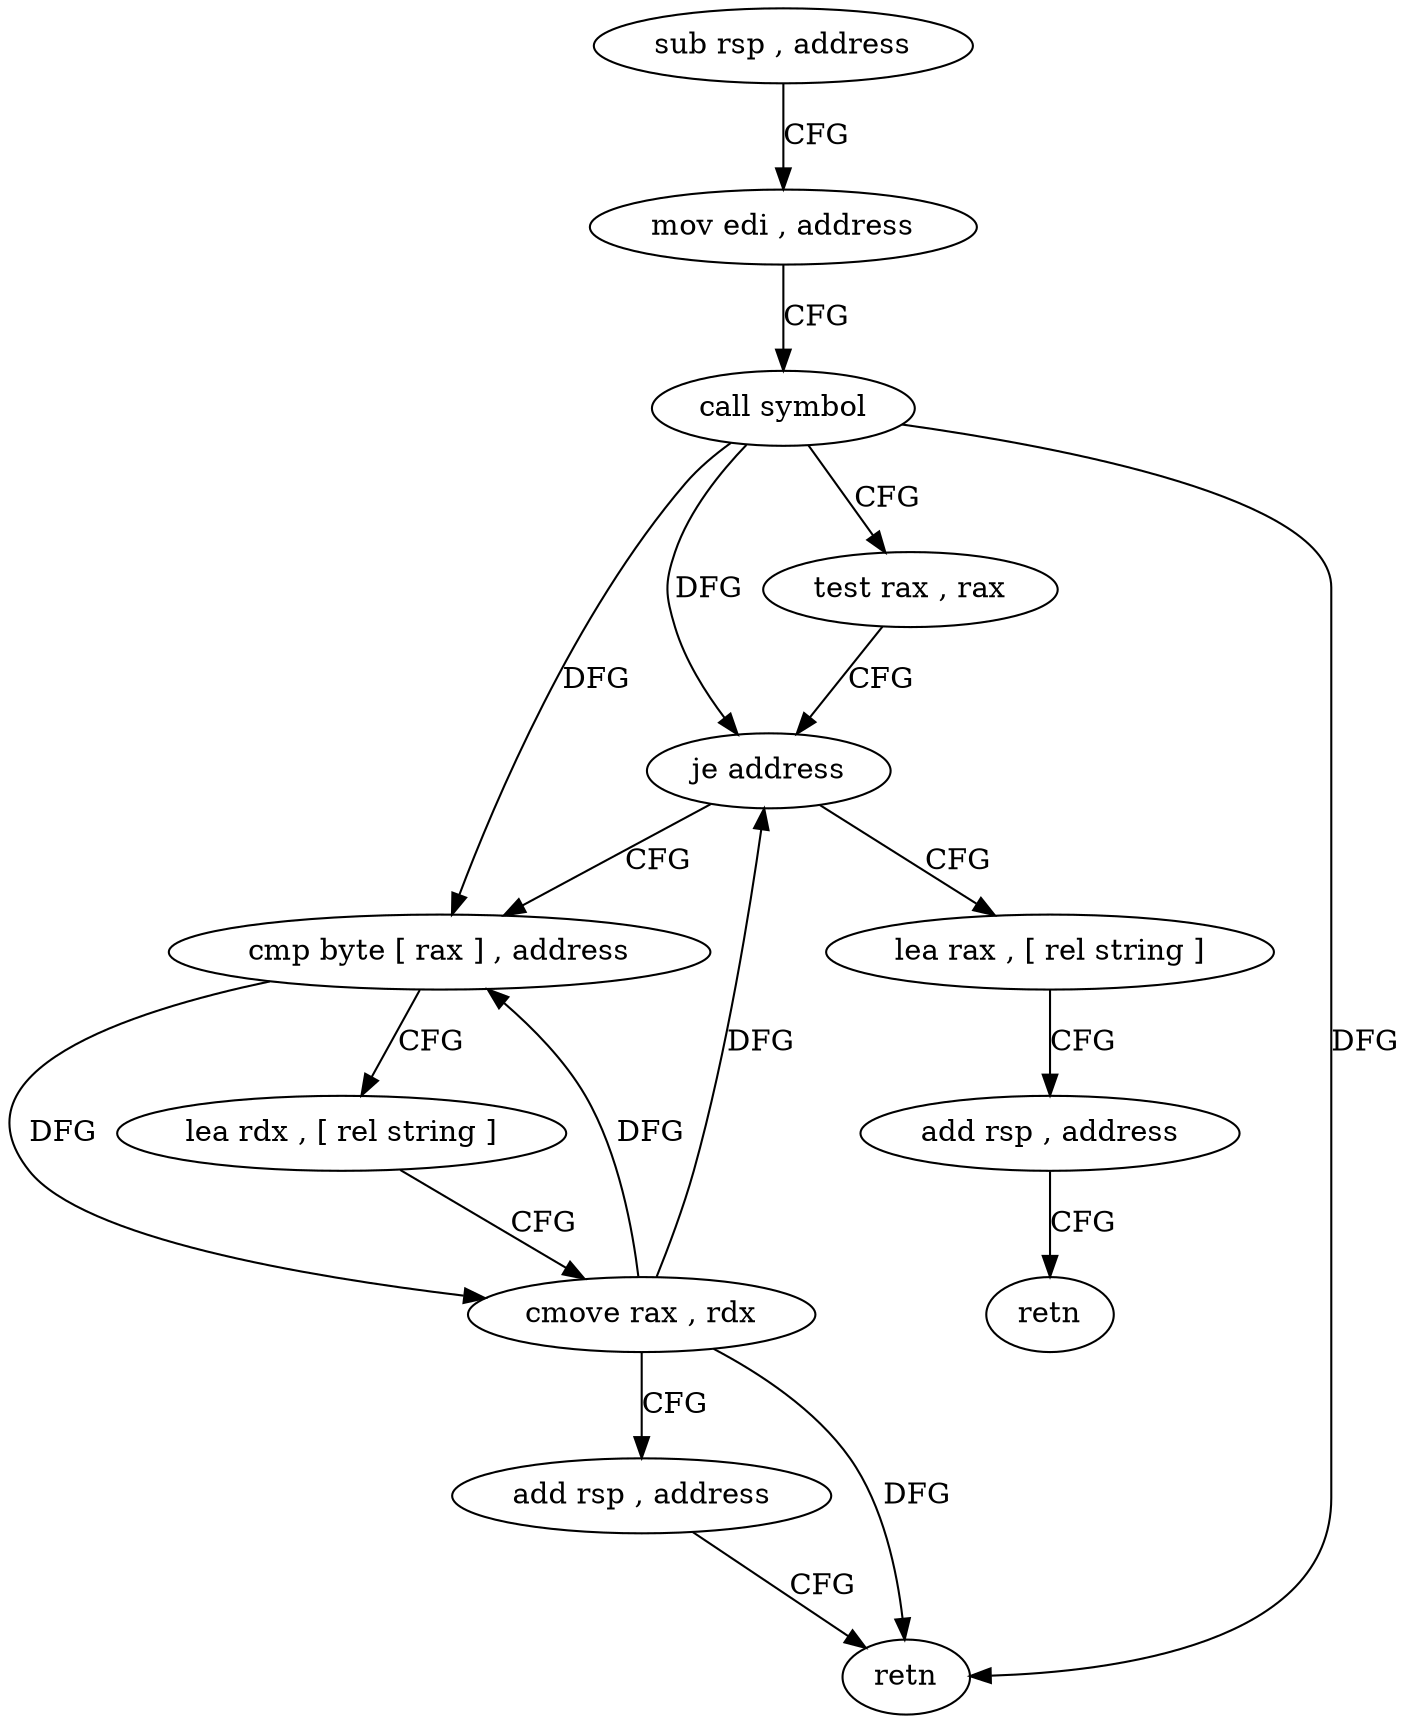 digraph "func" {
"4302080" [label = "sub rsp , address" ]
"4302084" [label = "mov edi , address" ]
"4302089" [label = "call symbol" ]
"4302094" [label = "test rax , rax" ]
"4302097" [label = "je address" ]
"4302128" [label = "lea rax , [ rel string ]" ]
"4302099" [label = "cmp byte [ rax ] , address" ]
"4302135" [label = "add rsp , address" ]
"4302139" [label = "retn" ]
"4302102" [label = "lea rdx , [ rel string ]" ]
"4302109" [label = "cmove rax , rdx" ]
"4302113" [label = "add rsp , address" ]
"4302117" [label = "retn" ]
"4302080" -> "4302084" [ label = "CFG" ]
"4302084" -> "4302089" [ label = "CFG" ]
"4302089" -> "4302094" [ label = "CFG" ]
"4302089" -> "4302097" [ label = "DFG" ]
"4302089" -> "4302099" [ label = "DFG" ]
"4302089" -> "4302117" [ label = "DFG" ]
"4302094" -> "4302097" [ label = "CFG" ]
"4302097" -> "4302128" [ label = "CFG" ]
"4302097" -> "4302099" [ label = "CFG" ]
"4302128" -> "4302135" [ label = "CFG" ]
"4302099" -> "4302102" [ label = "CFG" ]
"4302099" -> "4302109" [ label = "DFG" ]
"4302135" -> "4302139" [ label = "CFG" ]
"4302102" -> "4302109" [ label = "CFG" ]
"4302109" -> "4302113" [ label = "CFG" ]
"4302109" -> "4302097" [ label = "DFG" ]
"4302109" -> "4302099" [ label = "DFG" ]
"4302109" -> "4302117" [ label = "DFG" ]
"4302113" -> "4302117" [ label = "CFG" ]
}
